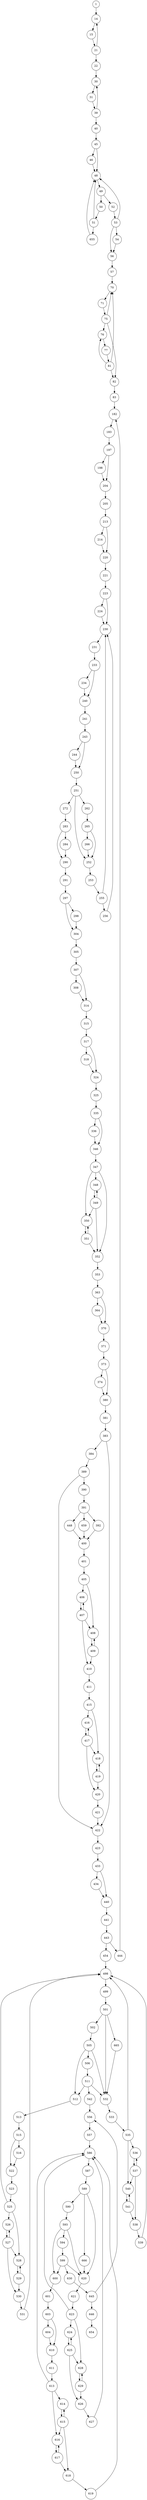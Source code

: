 digraph finite_state_machine {
	rankdir=TB;
	node [shape = circle];
	1 -> 14;
	14 -> 15;
	15 -> 21;
	182 -> 183;
	183 -> 197;
	197 -> 198;
	197 -> 204;
	198 -> 204;
	204 -> 205;
	205 -> 213;
	21 -> 14;
	21 -> 22;
	213 -> 214;
	213 -> 220;
	214 -> 220;
	22 -> 30;
	220 -> 221;
	221 -> 223;
	223 -> 224;
	223 -> 230;
	224 -> 230;
	230 -> 231;
	231 -> 233;
	233 -> 234;
	233 -> 240;
	234 -> 240;
	240 -> 241;
	241 -> 243;
	243 -> 244;
	243 -> 250;
	244 -> 250;
	250 -> 251;
	251 -> 252;
	251 -> 262;
	251 -> 272;
	252 -> 253;
	253 -> 255;
	255 -> 230;
	255 -> 256;
	256 -> 230;
	262 -> 265;
	265 -> 252;
	265 -> 266;
	266 -> 252;
	272 -> 283;
	283 -> 284;
	283 -> 290;
	284 -> 290;
	290 -> 291;
	291 -> 297;
	297 -> 298;
	297 -> 304;
	298 -> 304;
	30 -> 31;
	304 -> 305;
	305 -> 307;
	307 -> 308;
	307 -> 314;
	308 -> 314;
	31 -> 39;
	314 -> 315;
	315 -> 317;
	317 -> 318;
	317 -> 324;
	318 -> 324;
	324 -> 325;
	325 -> 335;
	335 -> 336;
	335 -> 346;
	336 -> 346;
	346 -> 347;
	347 -> 348;
	347 -> 350;
	347 -> 352;
	348 -> 349;
	349 -> 348;
	349 -> 350;
	349 -> 352;
	350 -> 351;
	351 -> 350;
	351 -> 352;
	352 -> 353;
	353 -> 363;
	363 -> 364;
	363 -> 370;
	364 -> 370;
	370 -> 371;
	371 -> 373;
	373 -> 374;
	373 -> 380;
	374 -> 380;
	380 -> 381;
	381 -> 383;
	383 -> 384;
	383 -> 422;
	384 -> 389;
	389 -> 390;
	389 -> 422;
	39 -> 30;
	39 -> 40;
	390 -> 391;
	391 -> 392;
	391 -> 448;
	391 -> 659;
	392 -> 400;
	40 -> 45;
	400 -> 401;
	401 -> 405;
	405 -> 406;
	405 -> 408;
	406 -> 407;
	407 -> 406;
	407 -> 408;
	407 -> 410;
	408 -> 409;
	409 -> 408;
	409 -> 410;
	410 -> 411;
	411 -> 415;
	415 -> 416;
	415 -> 418;
	416 -> 417;
	417 -> 416;
	417 -> 418;
	417 -> 420;
	418 -> 419;
	419 -> 418;
	419 -> 420;
	420 -> 421;
	421 -> 422;
	422 -> 423;
	423 -> 433;
	433 -> 434;
	433 -> 440;
	434 -> 440;
	440 -> 441;
	441 -> 443;
	443 -> 444;
	443 -> 454;
	444 -> 182;
	448 -> 400;
	45 -> 46;
	45 -> 48;
	454 -> 498;
	46 -> 48;
	48 -> 49;
	49 -> 50;
	49 -> 52;
	498 -> 499;
	499 -> 501;
	50 -> 51;
	501 -> 502;
	501 -> 532;
	501 -> 665;
	502 -> 505;
	505 -> 506;
	505 -> 512;
	505 -> 532;
	506 -> 511;
	51 -> 48;
	51 -> 655;
	511 -> 512;
	511 -> 532;
	511 -> 542;
	512 -> 513;
	513 -> 515;
	515 -> 516;
	515 -> 522;
	516 -> 522;
	52 -> 53;
	522 -> 523;
	523 -> 525;
	525 -> 498;
	525 -> 526;
	525 -> 528;
	526 -> 527;
	527 -> 526;
	527 -> 528;
	527 -> 530;
	528 -> 529;
	529 -> 528;
	529 -> 530;
	53 -> 48;
	53 -> 54;
	53 -> 56;
	530 -> 531;
	531 -> 498;
	532 -> 533;
	533 -> 535;
	535 -> 498;
	535 -> 536;
	535 -> 540;
	536 -> 537;
	537 -> 536;
	537 -> 538;
	537 -> 540;
	538 -> 539;
	539 -> 498;
	54 -> 56;
	540 -> 541;
	541 -> 538;
	541 -> 540;
	542 -> 556;
	556 -> 557;
	557 -> 586;
	56 -> 57;
	57 -> 70;
	586 -> 587;
	587 -> 589;
	589 -> 590;
	589 -> 620;
	589 -> 666;
	590 -> 593;
	593 -> 594;
	593 -> 600;
	593 -> 620;
	594 -> 599;
	599 -> 600;
	599 -> 620;
	599 -> 630;
	600 -> 601;
	601 -> 603;
	603 -> 604;
	603 -> 610;
	604 -> 610;
	610 -> 611;
	611 -> 613;
	613 -> 586;
	613 -> 614;
	613 -> 616;
	614 -> 615;
	615 -> 614;
	615 -> 616;
	615 -> 618;
	616 -> 617;
	617 -> 616;
	617 -> 618;
	618 -> 619;
	619 -> 586;
	620 -> 621;
	621 -> 623;
	623 -> 586;
	623 -> 624;
	623 -> 628;
	624 -> 625;
	625 -> 624;
	625 -> 626;
	625 -> 628;
	626 -> 627;
	627 -> 586;
	628 -> 629;
	629 -> 626;
	629 -> 628;
	630 -> 645;
	645 -> 556;
	645 -> 646;
	646 -> 654;
	655 -> 48;
	659 -> 400;
	665 -> 532;
	666 -> 620;
	70 -> 71;
	71 -> 75;
	75 -> 70;
	75 -> 76;
	75 -> 82;
	76 -> 77;
	77 -> 81;
	81 -> 70;
	81 -> 76;
	81 -> 82;
	82 -> 83;
	83 -> 182;
}
